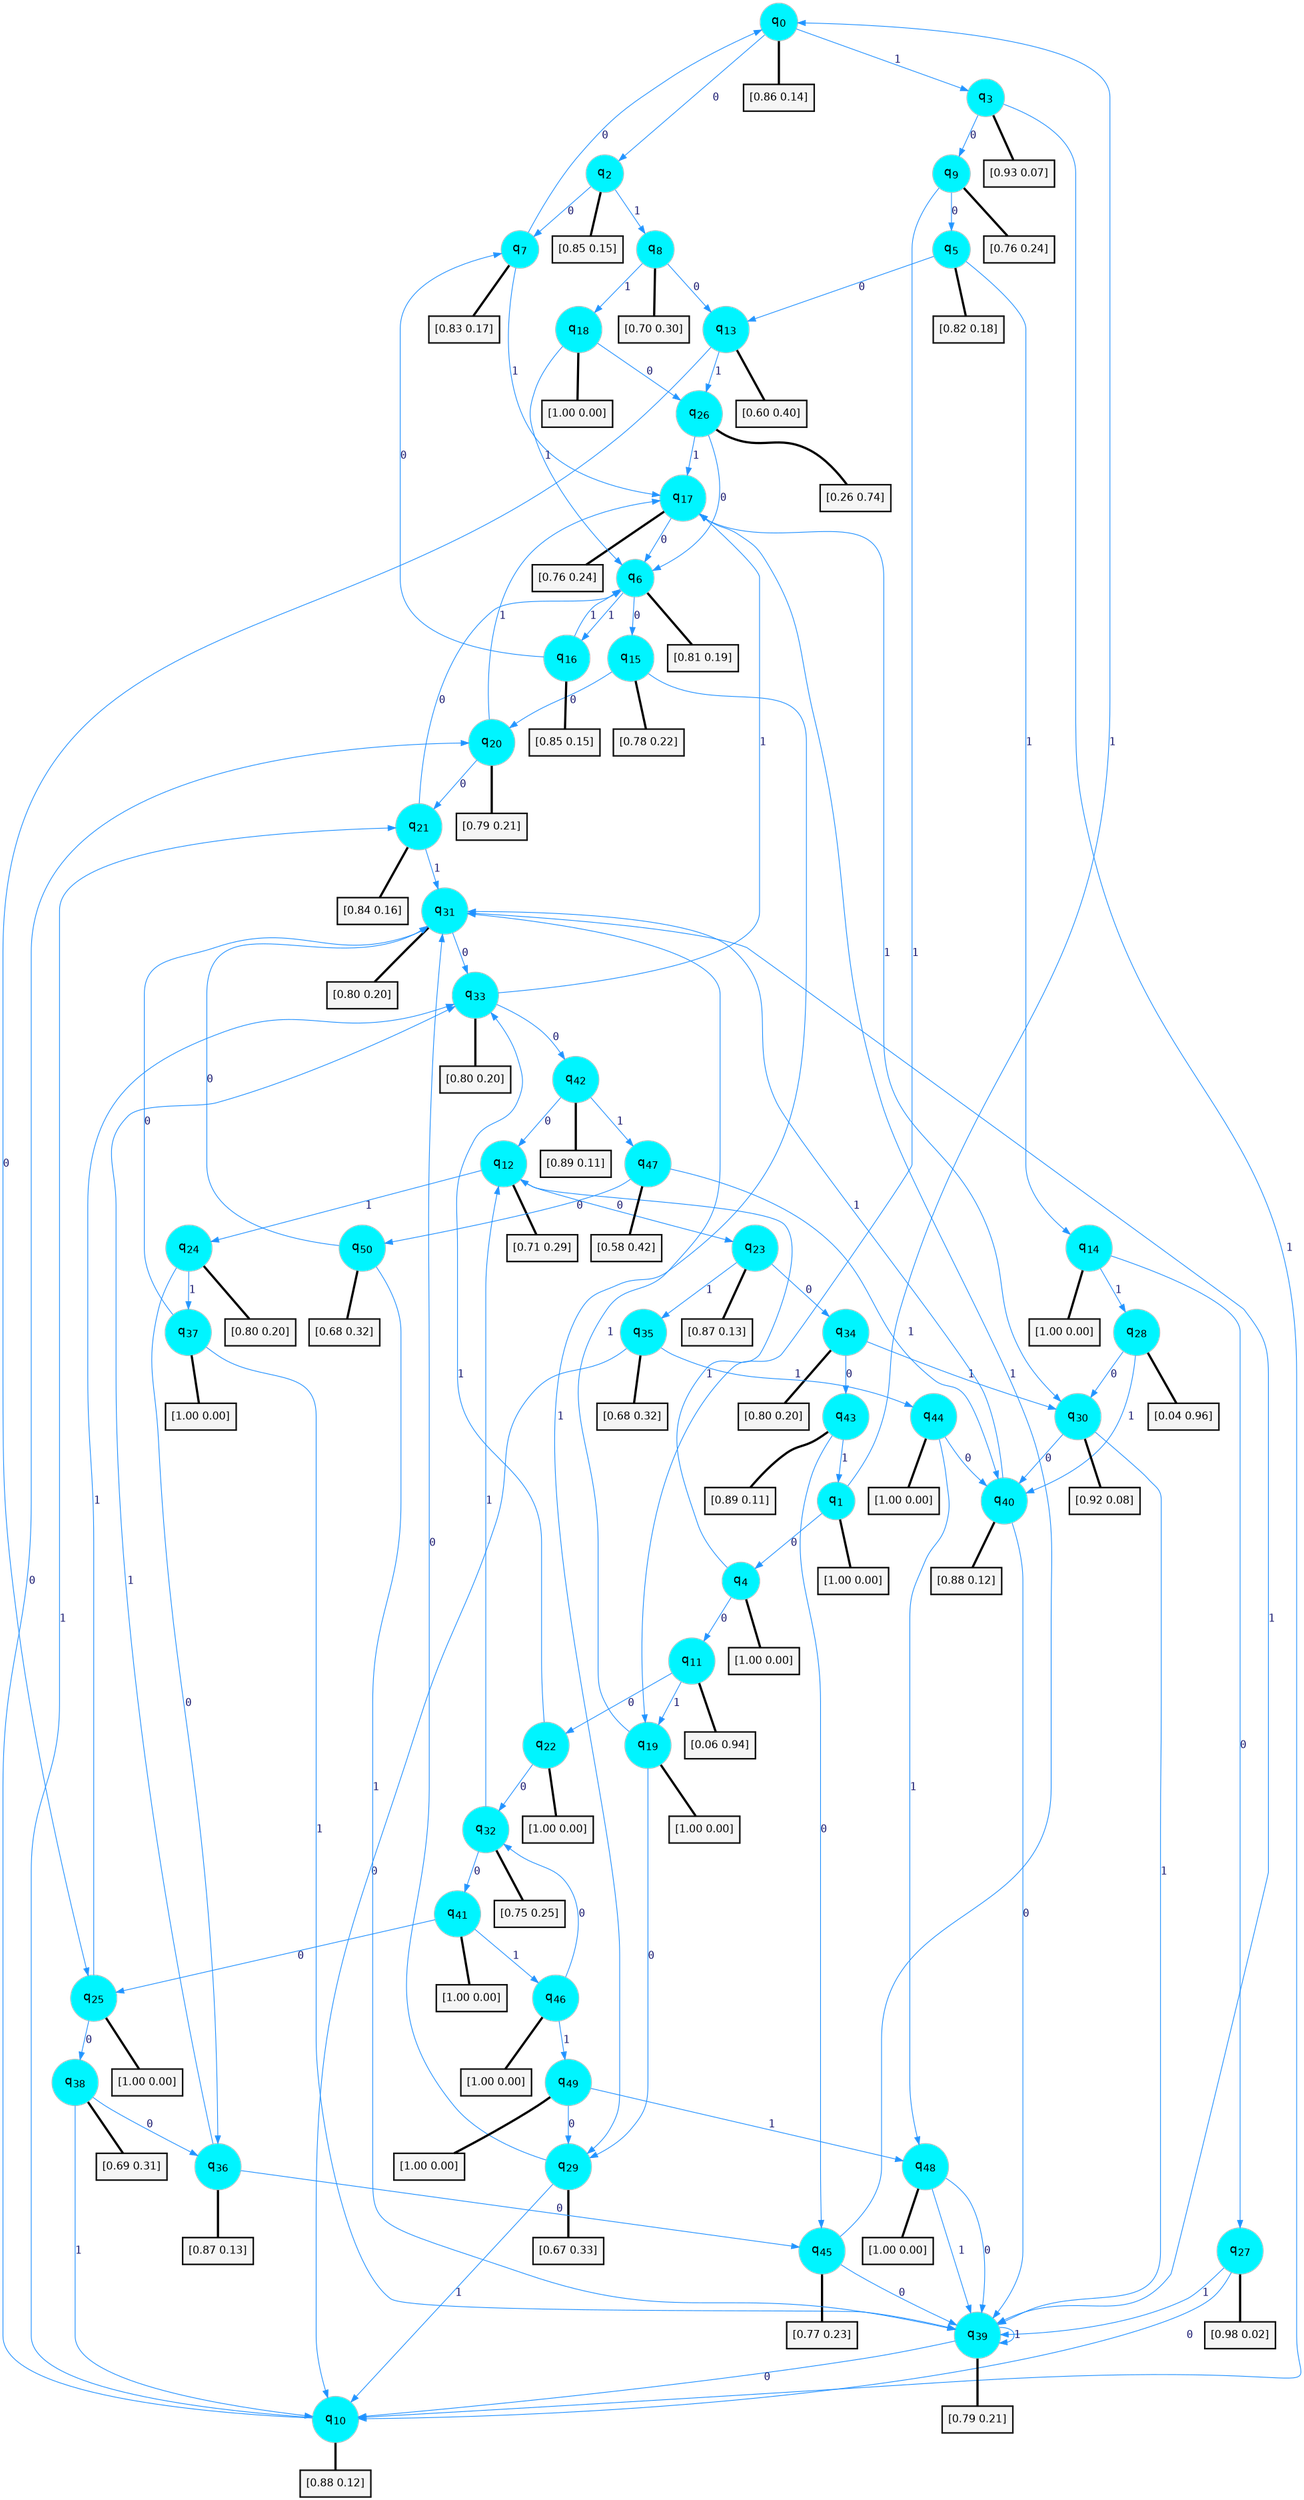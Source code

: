 digraph G {
graph [
bgcolor=transparent, dpi=300, rankdir=TD, size="40,25"];
node [
color=gray, fillcolor=turquoise1, fontcolor=black, fontname=Helvetica, fontsize=16, fontweight=bold, shape=circle, style=filled];
edge [
arrowsize=1, color=dodgerblue1, fontcolor=midnightblue, fontname=courier, fontweight=bold, penwidth=1, style=solid, weight=20];
0[label=<q<SUB>0</SUB>>];
1[label=<q<SUB>1</SUB>>];
2[label=<q<SUB>2</SUB>>];
3[label=<q<SUB>3</SUB>>];
4[label=<q<SUB>4</SUB>>];
5[label=<q<SUB>5</SUB>>];
6[label=<q<SUB>6</SUB>>];
7[label=<q<SUB>7</SUB>>];
8[label=<q<SUB>8</SUB>>];
9[label=<q<SUB>9</SUB>>];
10[label=<q<SUB>10</SUB>>];
11[label=<q<SUB>11</SUB>>];
12[label=<q<SUB>12</SUB>>];
13[label=<q<SUB>13</SUB>>];
14[label=<q<SUB>14</SUB>>];
15[label=<q<SUB>15</SUB>>];
16[label=<q<SUB>16</SUB>>];
17[label=<q<SUB>17</SUB>>];
18[label=<q<SUB>18</SUB>>];
19[label=<q<SUB>19</SUB>>];
20[label=<q<SUB>20</SUB>>];
21[label=<q<SUB>21</SUB>>];
22[label=<q<SUB>22</SUB>>];
23[label=<q<SUB>23</SUB>>];
24[label=<q<SUB>24</SUB>>];
25[label=<q<SUB>25</SUB>>];
26[label=<q<SUB>26</SUB>>];
27[label=<q<SUB>27</SUB>>];
28[label=<q<SUB>28</SUB>>];
29[label=<q<SUB>29</SUB>>];
30[label=<q<SUB>30</SUB>>];
31[label=<q<SUB>31</SUB>>];
32[label=<q<SUB>32</SUB>>];
33[label=<q<SUB>33</SUB>>];
34[label=<q<SUB>34</SUB>>];
35[label=<q<SUB>35</SUB>>];
36[label=<q<SUB>36</SUB>>];
37[label=<q<SUB>37</SUB>>];
38[label=<q<SUB>38</SUB>>];
39[label=<q<SUB>39</SUB>>];
40[label=<q<SUB>40</SUB>>];
41[label=<q<SUB>41</SUB>>];
42[label=<q<SUB>42</SUB>>];
43[label=<q<SUB>43</SUB>>];
44[label=<q<SUB>44</SUB>>];
45[label=<q<SUB>45</SUB>>];
46[label=<q<SUB>46</SUB>>];
47[label=<q<SUB>47</SUB>>];
48[label=<q<SUB>48</SUB>>];
49[label=<q<SUB>49</SUB>>];
50[label=<q<SUB>50</SUB>>];
51[label="[0.86 0.14]", shape=box,fontcolor=black, fontname=Helvetica, fontsize=14, penwidth=2, fillcolor=whitesmoke,color=black];
52[label="[1.00 0.00]", shape=box,fontcolor=black, fontname=Helvetica, fontsize=14, penwidth=2, fillcolor=whitesmoke,color=black];
53[label="[0.85 0.15]", shape=box,fontcolor=black, fontname=Helvetica, fontsize=14, penwidth=2, fillcolor=whitesmoke,color=black];
54[label="[0.93 0.07]", shape=box,fontcolor=black, fontname=Helvetica, fontsize=14, penwidth=2, fillcolor=whitesmoke,color=black];
55[label="[1.00 0.00]", shape=box,fontcolor=black, fontname=Helvetica, fontsize=14, penwidth=2, fillcolor=whitesmoke,color=black];
56[label="[0.82 0.18]", shape=box,fontcolor=black, fontname=Helvetica, fontsize=14, penwidth=2, fillcolor=whitesmoke,color=black];
57[label="[0.81 0.19]", shape=box,fontcolor=black, fontname=Helvetica, fontsize=14, penwidth=2, fillcolor=whitesmoke,color=black];
58[label="[0.83 0.17]", shape=box,fontcolor=black, fontname=Helvetica, fontsize=14, penwidth=2, fillcolor=whitesmoke,color=black];
59[label="[0.70 0.30]", shape=box,fontcolor=black, fontname=Helvetica, fontsize=14, penwidth=2, fillcolor=whitesmoke,color=black];
60[label="[0.76 0.24]", shape=box,fontcolor=black, fontname=Helvetica, fontsize=14, penwidth=2, fillcolor=whitesmoke,color=black];
61[label="[0.88 0.12]", shape=box,fontcolor=black, fontname=Helvetica, fontsize=14, penwidth=2, fillcolor=whitesmoke,color=black];
62[label="[0.06 0.94]", shape=box,fontcolor=black, fontname=Helvetica, fontsize=14, penwidth=2, fillcolor=whitesmoke,color=black];
63[label="[0.71 0.29]", shape=box,fontcolor=black, fontname=Helvetica, fontsize=14, penwidth=2, fillcolor=whitesmoke,color=black];
64[label="[0.60 0.40]", shape=box,fontcolor=black, fontname=Helvetica, fontsize=14, penwidth=2, fillcolor=whitesmoke,color=black];
65[label="[1.00 0.00]", shape=box,fontcolor=black, fontname=Helvetica, fontsize=14, penwidth=2, fillcolor=whitesmoke,color=black];
66[label="[0.78 0.22]", shape=box,fontcolor=black, fontname=Helvetica, fontsize=14, penwidth=2, fillcolor=whitesmoke,color=black];
67[label="[0.85 0.15]", shape=box,fontcolor=black, fontname=Helvetica, fontsize=14, penwidth=2, fillcolor=whitesmoke,color=black];
68[label="[0.76 0.24]", shape=box,fontcolor=black, fontname=Helvetica, fontsize=14, penwidth=2, fillcolor=whitesmoke,color=black];
69[label="[1.00 0.00]", shape=box,fontcolor=black, fontname=Helvetica, fontsize=14, penwidth=2, fillcolor=whitesmoke,color=black];
70[label="[1.00 0.00]", shape=box,fontcolor=black, fontname=Helvetica, fontsize=14, penwidth=2, fillcolor=whitesmoke,color=black];
71[label="[0.79 0.21]", shape=box,fontcolor=black, fontname=Helvetica, fontsize=14, penwidth=2, fillcolor=whitesmoke,color=black];
72[label="[0.84 0.16]", shape=box,fontcolor=black, fontname=Helvetica, fontsize=14, penwidth=2, fillcolor=whitesmoke,color=black];
73[label="[1.00 0.00]", shape=box,fontcolor=black, fontname=Helvetica, fontsize=14, penwidth=2, fillcolor=whitesmoke,color=black];
74[label="[0.87 0.13]", shape=box,fontcolor=black, fontname=Helvetica, fontsize=14, penwidth=2, fillcolor=whitesmoke,color=black];
75[label="[0.80 0.20]", shape=box,fontcolor=black, fontname=Helvetica, fontsize=14, penwidth=2, fillcolor=whitesmoke,color=black];
76[label="[1.00 0.00]", shape=box,fontcolor=black, fontname=Helvetica, fontsize=14, penwidth=2, fillcolor=whitesmoke,color=black];
77[label="[0.26 0.74]", shape=box,fontcolor=black, fontname=Helvetica, fontsize=14, penwidth=2, fillcolor=whitesmoke,color=black];
78[label="[0.98 0.02]", shape=box,fontcolor=black, fontname=Helvetica, fontsize=14, penwidth=2, fillcolor=whitesmoke,color=black];
79[label="[0.04 0.96]", shape=box,fontcolor=black, fontname=Helvetica, fontsize=14, penwidth=2, fillcolor=whitesmoke,color=black];
80[label="[0.67 0.33]", shape=box,fontcolor=black, fontname=Helvetica, fontsize=14, penwidth=2, fillcolor=whitesmoke,color=black];
81[label="[0.92 0.08]", shape=box,fontcolor=black, fontname=Helvetica, fontsize=14, penwidth=2, fillcolor=whitesmoke,color=black];
82[label="[0.80 0.20]", shape=box,fontcolor=black, fontname=Helvetica, fontsize=14, penwidth=2, fillcolor=whitesmoke,color=black];
83[label="[0.75 0.25]", shape=box,fontcolor=black, fontname=Helvetica, fontsize=14, penwidth=2, fillcolor=whitesmoke,color=black];
84[label="[0.80 0.20]", shape=box,fontcolor=black, fontname=Helvetica, fontsize=14, penwidth=2, fillcolor=whitesmoke,color=black];
85[label="[0.80 0.20]", shape=box,fontcolor=black, fontname=Helvetica, fontsize=14, penwidth=2, fillcolor=whitesmoke,color=black];
86[label="[0.68 0.32]", shape=box,fontcolor=black, fontname=Helvetica, fontsize=14, penwidth=2, fillcolor=whitesmoke,color=black];
87[label="[0.87 0.13]", shape=box,fontcolor=black, fontname=Helvetica, fontsize=14, penwidth=2, fillcolor=whitesmoke,color=black];
88[label="[1.00 0.00]", shape=box,fontcolor=black, fontname=Helvetica, fontsize=14, penwidth=2, fillcolor=whitesmoke,color=black];
89[label="[0.69 0.31]", shape=box,fontcolor=black, fontname=Helvetica, fontsize=14, penwidth=2, fillcolor=whitesmoke,color=black];
90[label="[0.79 0.21]", shape=box,fontcolor=black, fontname=Helvetica, fontsize=14, penwidth=2, fillcolor=whitesmoke,color=black];
91[label="[0.88 0.12]", shape=box,fontcolor=black, fontname=Helvetica, fontsize=14, penwidth=2, fillcolor=whitesmoke,color=black];
92[label="[1.00 0.00]", shape=box,fontcolor=black, fontname=Helvetica, fontsize=14, penwidth=2, fillcolor=whitesmoke,color=black];
93[label="[0.89 0.11]", shape=box,fontcolor=black, fontname=Helvetica, fontsize=14, penwidth=2, fillcolor=whitesmoke,color=black];
94[label="[0.89 0.11]", shape=box,fontcolor=black, fontname=Helvetica, fontsize=14, penwidth=2, fillcolor=whitesmoke,color=black];
95[label="[1.00 0.00]", shape=box,fontcolor=black, fontname=Helvetica, fontsize=14, penwidth=2, fillcolor=whitesmoke,color=black];
96[label="[0.77 0.23]", shape=box,fontcolor=black, fontname=Helvetica, fontsize=14, penwidth=2, fillcolor=whitesmoke,color=black];
97[label="[1.00 0.00]", shape=box,fontcolor=black, fontname=Helvetica, fontsize=14, penwidth=2, fillcolor=whitesmoke,color=black];
98[label="[0.58 0.42]", shape=box,fontcolor=black, fontname=Helvetica, fontsize=14, penwidth=2, fillcolor=whitesmoke,color=black];
99[label="[1.00 0.00]", shape=box,fontcolor=black, fontname=Helvetica, fontsize=14, penwidth=2, fillcolor=whitesmoke,color=black];
100[label="[1.00 0.00]", shape=box,fontcolor=black, fontname=Helvetica, fontsize=14, penwidth=2, fillcolor=whitesmoke,color=black];
101[label="[0.68 0.32]", shape=box,fontcolor=black, fontname=Helvetica, fontsize=14, penwidth=2, fillcolor=whitesmoke,color=black];
0->2 [label=0];
0->3 [label=1];
0->51 [arrowhead=none, penwidth=3,color=black];
1->4 [label=0];
1->0 [label=1];
1->52 [arrowhead=none, penwidth=3,color=black];
2->7 [label=0];
2->8 [label=1];
2->53 [arrowhead=none, penwidth=3,color=black];
3->9 [label=0];
3->10 [label=1];
3->54 [arrowhead=none, penwidth=3,color=black];
4->11 [label=0];
4->12 [label=1];
4->55 [arrowhead=none, penwidth=3,color=black];
5->13 [label=0];
5->14 [label=1];
5->56 [arrowhead=none, penwidth=3,color=black];
6->15 [label=0];
6->16 [label=1];
6->57 [arrowhead=none, penwidth=3,color=black];
7->0 [label=0];
7->17 [label=1];
7->58 [arrowhead=none, penwidth=3,color=black];
8->13 [label=0];
8->18 [label=1];
8->59 [arrowhead=none, penwidth=3,color=black];
9->5 [label=0];
9->19 [label=1];
9->60 [arrowhead=none, penwidth=3,color=black];
10->20 [label=0];
10->21 [label=1];
10->61 [arrowhead=none, penwidth=3,color=black];
11->22 [label=0];
11->19 [label=1];
11->62 [arrowhead=none, penwidth=3,color=black];
12->23 [label=0];
12->24 [label=1];
12->63 [arrowhead=none, penwidth=3,color=black];
13->25 [label=0];
13->26 [label=1];
13->64 [arrowhead=none, penwidth=3,color=black];
14->27 [label=0];
14->28 [label=1];
14->65 [arrowhead=none, penwidth=3,color=black];
15->20 [label=0];
15->29 [label=1];
15->66 [arrowhead=none, penwidth=3,color=black];
16->7 [label=0];
16->6 [label=1];
16->67 [arrowhead=none, penwidth=3,color=black];
17->6 [label=0];
17->30 [label=1];
17->68 [arrowhead=none, penwidth=3,color=black];
18->26 [label=0];
18->6 [label=1];
18->69 [arrowhead=none, penwidth=3,color=black];
19->29 [label=0];
19->31 [label=1];
19->70 [arrowhead=none, penwidth=3,color=black];
20->21 [label=0];
20->17 [label=1];
20->71 [arrowhead=none, penwidth=3,color=black];
21->6 [label=0];
21->31 [label=1];
21->72 [arrowhead=none, penwidth=3,color=black];
22->32 [label=0];
22->33 [label=1];
22->73 [arrowhead=none, penwidth=3,color=black];
23->34 [label=0];
23->35 [label=1];
23->74 [arrowhead=none, penwidth=3,color=black];
24->36 [label=0];
24->37 [label=1];
24->75 [arrowhead=none, penwidth=3,color=black];
25->38 [label=0];
25->33 [label=1];
25->76 [arrowhead=none, penwidth=3,color=black];
26->6 [label=0];
26->17 [label=1];
26->77 [arrowhead=none, penwidth=3,color=black];
27->10 [label=0];
27->39 [label=1];
27->78 [arrowhead=none, penwidth=3,color=black];
28->30 [label=0];
28->40 [label=1];
28->79 [arrowhead=none, penwidth=3,color=black];
29->31 [label=0];
29->10 [label=1];
29->80 [arrowhead=none, penwidth=3,color=black];
30->40 [label=0];
30->39 [label=1];
30->81 [arrowhead=none, penwidth=3,color=black];
31->33 [label=0];
31->39 [label=1];
31->82 [arrowhead=none, penwidth=3,color=black];
32->41 [label=0];
32->12 [label=1];
32->83 [arrowhead=none, penwidth=3,color=black];
33->42 [label=0];
33->17 [label=1];
33->84 [arrowhead=none, penwidth=3,color=black];
34->43 [label=0];
34->30 [label=1];
34->85 [arrowhead=none, penwidth=3,color=black];
35->10 [label=0];
35->44 [label=1];
35->86 [arrowhead=none, penwidth=3,color=black];
36->45 [label=0];
36->33 [label=1];
36->87 [arrowhead=none, penwidth=3,color=black];
37->31 [label=0];
37->39 [label=1];
37->88 [arrowhead=none, penwidth=3,color=black];
38->36 [label=0];
38->10 [label=1];
38->89 [arrowhead=none, penwidth=3,color=black];
39->10 [label=0];
39->39 [label=1];
39->90 [arrowhead=none, penwidth=3,color=black];
40->39 [label=0];
40->31 [label=1];
40->91 [arrowhead=none, penwidth=3,color=black];
41->25 [label=0];
41->46 [label=1];
41->92 [arrowhead=none, penwidth=3,color=black];
42->12 [label=0];
42->47 [label=1];
42->93 [arrowhead=none, penwidth=3,color=black];
43->45 [label=0];
43->1 [label=1];
43->94 [arrowhead=none, penwidth=3,color=black];
44->40 [label=0];
44->48 [label=1];
44->95 [arrowhead=none, penwidth=3,color=black];
45->39 [label=0];
45->17 [label=1];
45->96 [arrowhead=none, penwidth=3,color=black];
46->32 [label=0];
46->49 [label=1];
46->97 [arrowhead=none, penwidth=3,color=black];
47->50 [label=0];
47->40 [label=1];
47->98 [arrowhead=none, penwidth=3,color=black];
48->39 [label=0];
48->39 [label=1];
48->99 [arrowhead=none, penwidth=3,color=black];
49->29 [label=0];
49->48 [label=1];
49->100 [arrowhead=none, penwidth=3,color=black];
50->31 [label=0];
50->39 [label=1];
50->101 [arrowhead=none, penwidth=3,color=black];
}
